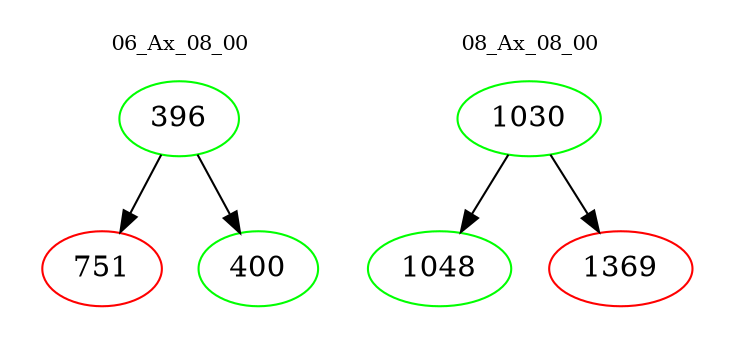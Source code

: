 digraph{
subgraph cluster_0 {
color = white
label = "06_Ax_08_00";
fontsize=10;
T0_396 [label="396", color="green"]
T0_396 -> T0_751 [color="black"]
T0_751 [label="751", color="red"]
T0_396 -> T0_400 [color="black"]
T0_400 [label="400", color="green"]
}
subgraph cluster_1 {
color = white
label = "08_Ax_08_00";
fontsize=10;
T1_1030 [label="1030", color="green"]
T1_1030 -> T1_1048 [color="black"]
T1_1048 [label="1048", color="green"]
T1_1030 -> T1_1369 [color="black"]
T1_1369 [label="1369", color="red"]
}
}
